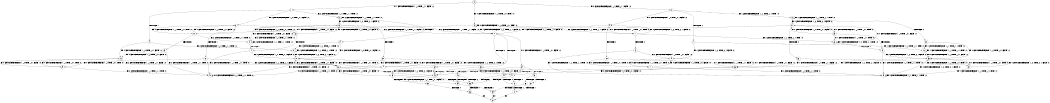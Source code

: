 digraph BCG {
size = "7, 10.5";
center = TRUE;
node [shape = circle];
0 [peripheries = 2];
0 -> 1 [label = "EX !1 !ATOMIC_EXCH_BRANCH (1, +1, TRUE, +1, 1, FALSE) !:0:"];
0 -> 2 [label = "EX !2 !ATOMIC_EXCH_BRANCH (1, +1, TRUE, +1, 1, FALSE) !:0:"];
0 -> 3 [label = "EX !0 !ATOMIC_EXCH_BRANCH (1, +0, TRUE, +0, 1, TRUE) !:0:"];
1 -> 4 [label = "TERMINATE !1"];
1 -> 5 [label = "EX !2 !ATOMIC_EXCH_BRANCH (1, +1, TRUE, +1, 1, TRUE) !:0:"];
1 -> 6 [label = "EX !0 !ATOMIC_EXCH_BRANCH (1, +0, TRUE, +0, 1, FALSE) !:0:"];
2 -> 7 [label = "TERMINATE !2"];
2 -> 8 [label = "EX !1 !ATOMIC_EXCH_BRANCH (1, +1, TRUE, +1, 1, TRUE) !:0:"];
2 -> 9 [label = "EX !0 !ATOMIC_EXCH_BRANCH (1, +0, TRUE, +0, 1, FALSE) !:0:"];
3 -> 10 [label = "EX !1 !ATOMIC_EXCH_BRANCH (1, +1, TRUE, +1, 1, FALSE) !:0:"];
3 -> 11 [label = "EX !2 !ATOMIC_EXCH_BRANCH (1, +1, TRUE, +1, 1, FALSE) !:0:"];
3 -> 3 [label = "EX !0 !ATOMIC_EXCH_BRANCH (1, +0, TRUE, +0, 1, TRUE) !:0:"];
4 -> 12 [label = "EX !2 !ATOMIC_EXCH_BRANCH (1, +1, TRUE, +1, 1, TRUE) !:0:"];
4 -> 13 [label = "EX !0 !ATOMIC_EXCH_BRANCH (1, +0, TRUE, +0, 1, FALSE) !:0:"];
5 -> 14 [label = "TERMINATE !1"];
5 -> 15 [label = "EX !0 !ATOMIC_EXCH_BRANCH (1, +0, TRUE, +0, 1, FALSE) !:0:"];
5 -> 5 [label = "EX !2 !ATOMIC_EXCH_BRANCH (1, +1, TRUE, +1, 1, TRUE) !:0:"];
6 -> 16 [label = "TERMINATE !1"];
6 -> 17 [label = "EX !2 !ATOMIC_EXCH_BRANCH (1, +1, TRUE, +1, 1, FALSE) !:0:"];
6 -> 10 [label = "EX !0 !ATOMIC_EXCH_BRANCH (1, +1, TRUE, +0, 1, TRUE) !:0:"];
7 -> 18 [label = "EX !1 !ATOMIC_EXCH_BRANCH (1, +1, TRUE, +1, 1, TRUE) !:0:"];
7 -> 19 [label = "EX !0 !ATOMIC_EXCH_BRANCH (1, +0, TRUE, +0, 1, FALSE) !:0:"];
8 -> 20 [label = "TERMINATE !2"];
8 -> 21 [label = "EX !0 !ATOMIC_EXCH_BRANCH (1, +0, TRUE, +0, 1, FALSE) !:0:"];
8 -> 8 [label = "EX !1 !ATOMIC_EXCH_BRANCH (1, +1, TRUE, +1, 1, TRUE) !:0:"];
9 -> 22 [label = "TERMINATE !2"];
9 -> 17 [label = "EX !1 !ATOMIC_EXCH_BRANCH (1, +1, TRUE, +1, 1, FALSE) !:0:"];
9 -> 11 [label = "EX !0 !ATOMIC_EXCH_BRANCH (1, +1, TRUE, +0, 1, TRUE) !:0:"];
10 -> 23 [label = "TERMINATE !1"];
10 -> 24 [label = "EX !2 !ATOMIC_EXCH_BRANCH (1, +1, TRUE, +1, 1, TRUE) !:0:"];
10 -> 6 [label = "EX !0 !ATOMIC_EXCH_BRANCH (1, +0, TRUE, +0, 1, FALSE) !:0:"];
11 -> 25 [label = "TERMINATE !2"];
11 -> 26 [label = "EX !1 !ATOMIC_EXCH_BRANCH (1, +1, TRUE, +1, 1, TRUE) !:0:"];
11 -> 9 [label = "EX !0 !ATOMIC_EXCH_BRANCH (1, +0, TRUE, +0, 1, FALSE) !:0:"];
12 -> 27 [label = "EX !0 !ATOMIC_EXCH_BRANCH (1, +0, TRUE, +0, 1, FALSE) !:0:"];
12 -> 12 [label = "EX !2 !ATOMIC_EXCH_BRANCH (1, +1, TRUE, +1, 1, TRUE) !:0:"];
13 -> 28 [label = "EX !2 !ATOMIC_EXCH_BRANCH (1, +1, TRUE, +1, 1, FALSE) !:0:"];
13 -> 29 [label = "EX !0 !ATOMIC_EXCH_BRANCH (1, +1, TRUE, +0, 1, TRUE) !:0:"];
14 -> 27 [label = "EX !0 !ATOMIC_EXCH_BRANCH (1, +0, TRUE, +0, 1, FALSE) !:0:"];
14 -> 12 [label = "EX !2 !ATOMIC_EXCH_BRANCH (1, +1, TRUE, +1, 1, TRUE) !:0:"];
15 -> 30 [label = "TERMINATE !1"];
15 -> 17 [label = "EX !2 !ATOMIC_EXCH_BRANCH (1, +1, TRUE, +1, 1, FALSE) !:0:"];
15 -> 31 [label = "EX !0 !ATOMIC_EXCH_BRANCH (1, +1, TRUE, +0, 1, TRUE) !:0:"];
16 -> 28 [label = "EX !2 !ATOMIC_EXCH_BRANCH (1, +1, TRUE, +1, 1, FALSE) !:0:"];
16 -> 29 [label = "EX !0 !ATOMIC_EXCH_BRANCH (1, +1, TRUE, +0, 1, TRUE) !:0:"];
17 -> 32 [label = "TERMINATE !1"];
17 -> 33 [label = "TERMINATE !2"];
17 -> 34 [label = "EX !0 !ATOMIC_EXCH_BRANCH (1, +1, TRUE, +0, 1, FALSE) !:0:"];
18 -> 35 [label = "EX !0 !ATOMIC_EXCH_BRANCH (1, +0, TRUE, +0, 1, FALSE) !:0:"];
18 -> 18 [label = "EX !1 !ATOMIC_EXCH_BRANCH (1, +1, TRUE, +1, 1, TRUE) !:0:"];
19 -> 36 [label = "EX !1 !ATOMIC_EXCH_BRANCH (1, +1, TRUE, +1, 1, FALSE) !:0:"];
19 -> 37 [label = "EX !0 !ATOMIC_EXCH_BRANCH (1, +1, TRUE, +0, 1, TRUE) !:0:"];
20 -> 35 [label = "EX !0 !ATOMIC_EXCH_BRANCH (1, +0, TRUE, +0, 1, FALSE) !:0:"];
20 -> 18 [label = "EX !1 !ATOMIC_EXCH_BRANCH (1, +1, TRUE, +1, 1, TRUE) !:0:"];
21 -> 38 [label = "TERMINATE !2"];
21 -> 17 [label = "EX !1 !ATOMIC_EXCH_BRANCH (1, +1, TRUE, +1, 1, FALSE) !:0:"];
21 -> 39 [label = "EX !0 !ATOMIC_EXCH_BRANCH (1, +1, TRUE, +0, 1, TRUE) !:0:"];
22 -> 36 [label = "EX !1 !ATOMIC_EXCH_BRANCH (1, +1, TRUE, +1, 1, FALSE) !:0:"];
22 -> 37 [label = "EX !0 !ATOMIC_EXCH_BRANCH (1, +1, TRUE, +0, 1, TRUE) !:0:"];
23 -> 40 [label = "EX !2 !ATOMIC_EXCH_BRANCH (1, +1, TRUE, +1, 1, TRUE) !:0:"];
23 -> 13 [label = "EX !0 !ATOMIC_EXCH_BRANCH (1, +0, TRUE, +0, 1, FALSE) !:0:"];
24 -> 41 [label = "TERMINATE !1"];
24 -> 24 [label = "EX !2 !ATOMIC_EXCH_BRANCH (1, +1, TRUE, +1, 1, TRUE) !:0:"];
24 -> 15 [label = "EX !0 !ATOMIC_EXCH_BRANCH (1, +0, TRUE, +0, 1, FALSE) !:0:"];
25 -> 42 [label = "EX !1 !ATOMIC_EXCH_BRANCH (1, +1, TRUE, +1, 1, TRUE) !:0:"];
25 -> 19 [label = "EX !0 !ATOMIC_EXCH_BRANCH (1, +0, TRUE, +0, 1, FALSE) !:0:"];
26 -> 43 [label = "TERMINATE !2"];
26 -> 26 [label = "EX !1 !ATOMIC_EXCH_BRANCH (1, +1, TRUE, +1, 1, TRUE) !:0:"];
26 -> 21 [label = "EX !0 !ATOMIC_EXCH_BRANCH (1, +0, TRUE, +0, 1, FALSE) !:0:"];
27 -> 28 [label = "EX !2 !ATOMIC_EXCH_BRANCH (1, +1, TRUE, +1, 1, FALSE) !:0:"];
27 -> 44 [label = "EX !0 !ATOMIC_EXCH_BRANCH (1, +1, TRUE, +0, 1, TRUE) !:0:"];
28 -> 45 [label = "TERMINATE !2"];
28 -> 46 [label = "EX !0 !ATOMIC_EXCH_BRANCH (1, +1, TRUE, +0, 1, FALSE) !:0:"];
29 -> 40 [label = "EX !2 !ATOMIC_EXCH_BRANCH (1, +1, TRUE, +1, 1, TRUE) !:0:"];
29 -> 13 [label = "EX !0 !ATOMIC_EXCH_BRANCH (1, +0, TRUE, +0, 1, FALSE) !:0:"];
30 -> 28 [label = "EX !2 !ATOMIC_EXCH_BRANCH (1, +1, TRUE, +1, 1, FALSE) !:0:"];
30 -> 44 [label = "EX !0 !ATOMIC_EXCH_BRANCH (1, +1, TRUE, +0, 1, TRUE) !:0:"];
31 -> 41 [label = "TERMINATE !1"];
31 -> 24 [label = "EX !2 !ATOMIC_EXCH_BRANCH (1, +1, TRUE, +1, 1, TRUE) !:0:"];
31 -> 15 [label = "EX !0 !ATOMIC_EXCH_BRANCH (1, +0, TRUE, +0, 1, FALSE) !:0:"];
32 -> 45 [label = "TERMINATE !2"];
32 -> 46 [label = "EX !0 !ATOMIC_EXCH_BRANCH (1, +1, TRUE, +0, 1, FALSE) !:0:"];
33 -> 45 [label = "TERMINATE !1"];
33 -> 47 [label = "EX !0 !ATOMIC_EXCH_BRANCH (1, +1, TRUE, +0, 1, FALSE) !:0:"];
34 -> 48 [label = "TERMINATE !1"];
34 -> 49 [label = "TERMINATE !2"];
34 -> 50 [label = "TERMINATE !0"];
35 -> 36 [label = "EX !1 !ATOMIC_EXCH_BRANCH (1, +1, TRUE, +1, 1, FALSE) !:0:"];
35 -> 51 [label = "EX !0 !ATOMIC_EXCH_BRANCH (1, +1, TRUE, +0, 1, TRUE) !:0:"];
36 -> 45 [label = "TERMINATE !1"];
36 -> 47 [label = "EX !0 !ATOMIC_EXCH_BRANCH (1, +1, TRUE, +0, 1, FALSE) !:0:"];
37 -> 42 [label = "EX !1 !ATOMIC_EXCH_BRANCH (1, +1, TRUE, +1, 1, TRUE) !:0:"];
37 -> 19 [label = "EX !0 !ATOMIC_EXCH_BRANCH (1, +0, TRUE, +0, 1, FALSE) !:0:"];
38 -> 36 [label = "EX !1 !ATOMIC_EXCH_BRANCH (1, +1, TRUE, +1, 1, FALSE) !:0:"];
38 -> 51 [label = "EX !0 !ATOMIC_EXCH_BRANCH (1, +1, TRUE, +0, 1, TRUE) !:0:"];
39 -> 43 [label = "TERMINATE !2"];
39 -> 26 [label = "EX !1 !ATOMIC_EXCH_BRANCH (1, +1, TRUE, +1, 1, TRUE) !:0:"];
39 -> 21 [label = "EX !0 !ATOMIC_EXCH_BRANCH (1, +0, TRUE, +0, 1, FALSE) !:0:"];
40 -> 40 [label = "EX !2 !ATOMIC_EXCH_BRANCH (1, +1, TRUE, +1, 1, TRUE) !:0:"];
40 -> 27 [label = "EX !0 !ATOMIC_EXCH_BRANCH (1, +0, TRUE, +0, 1, FALSE) !:0:"];
41 -> 40 [label = "EX !2 !ATOMIC_EXCH_BRANCH (1, +1, TRUE, +1, 1, TRUE) !:0:"];
41 -> 27 [label = "EX !0 !ATOMIC_EXCH_BRANCH (1, +0, TRUE, +0, 1, FALSE) !:0:"];
42 -> 42 [label = "EX !1 !ATOMIC_EXCH_BRANCH (1, +1, TRUE, +1, 1, TRUE) !:0:"];
42 -> 35 [label = "EX !0 !ATOMIC_EXCH_BRANCH (1, +0, TRUE, +0, 1, FALSE) !:0:"];
43 -> 42 [label = "EX !1 !ATOMIC_EXCH_BRANCH (1, +1, TRUE, +1, 1, TRUE) !:0:"];
43 -> 35 [label = "EX !0 !ATOMIC_EXCH_BRANCH (1, +0, TRUE, +0, 1, FALSE) !:0:"];
44 -> 40 [label = "EX !2 !ATOMIC_EXCH_BRANCH (1, +1, TRUE, +1, 1, TRUE) !:0:"];
44 -> 27 [label = "EX !0 !ATOMIC_EXCH_BRANCH (1, +0, TRUE, +0, 1, FALSE) !:0:"];
45 -> 52 [label = "EX !0 !ATOMIC_EXCH_BRANCH (1, +1, TRUE, +0, 1, FALSE) !:0:"];
46 -> 53 [label = "TERMINATE !2"];
46 -> 54 [label = "TERMINATE !0"];
47 -> 53 [label = "TERMINATE !1"];
47 -> 55 [label = "TERMINATE !0"];
48 -> 53 [label = "TERMINATE !2"];
48 -> 54 [label = "TERMINATE !0"];
49 -> 53 [label = "TERMINATE !1"];
49 -> 55 [label = "TERMINATE !0"];
50 -> 56 [label = "TERMINATE !1"];
50 -> 57 [label = "TERMINATE !2"];
51 -> 42 [label = "EX !1 !ATOMIC_EXCH_BRANCH (1, +1, TRUE, +1, 1, TRUE) !:0:"];
51 -> 35 [label = "EX !0 !ATOMIC_EXCH_BRANCH (1, +0, TRUE, +0, 1, FALSE) !:0:"];
52 -> 58 [label = "TERMINATE !0"];
53 -> 58 [label = "TERMINATE !0"];
54 -> 59 [label = "TERMINATE !2"];
55 -> 60 [label = "TERMINATE !1"];
56 -> 59 [label = "TERMINATE !2"];
57 -> 60 [label = "TERMINATE !1"];
58 -> 61 [label = "exit"];
59 -> 61 [label = "exit"];
60 -> 61 [label = "exit"];
}
